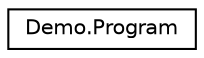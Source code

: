 digraph "Graphical Class Hierarchy"
{
  edge [fontname="Helvetica",fontsize="10",labelfontname="Helvetica",labelfontsize="10"];
  node [fontname="Helvetica",fontsize="10",shape=record];
  rankdir="LR";
  Node1 [label="Demo.Program",height=0.2,width=0.4,color="black", fillcolor="white", style="filled",URL="$class_demo_1_1_program.html"];
}
